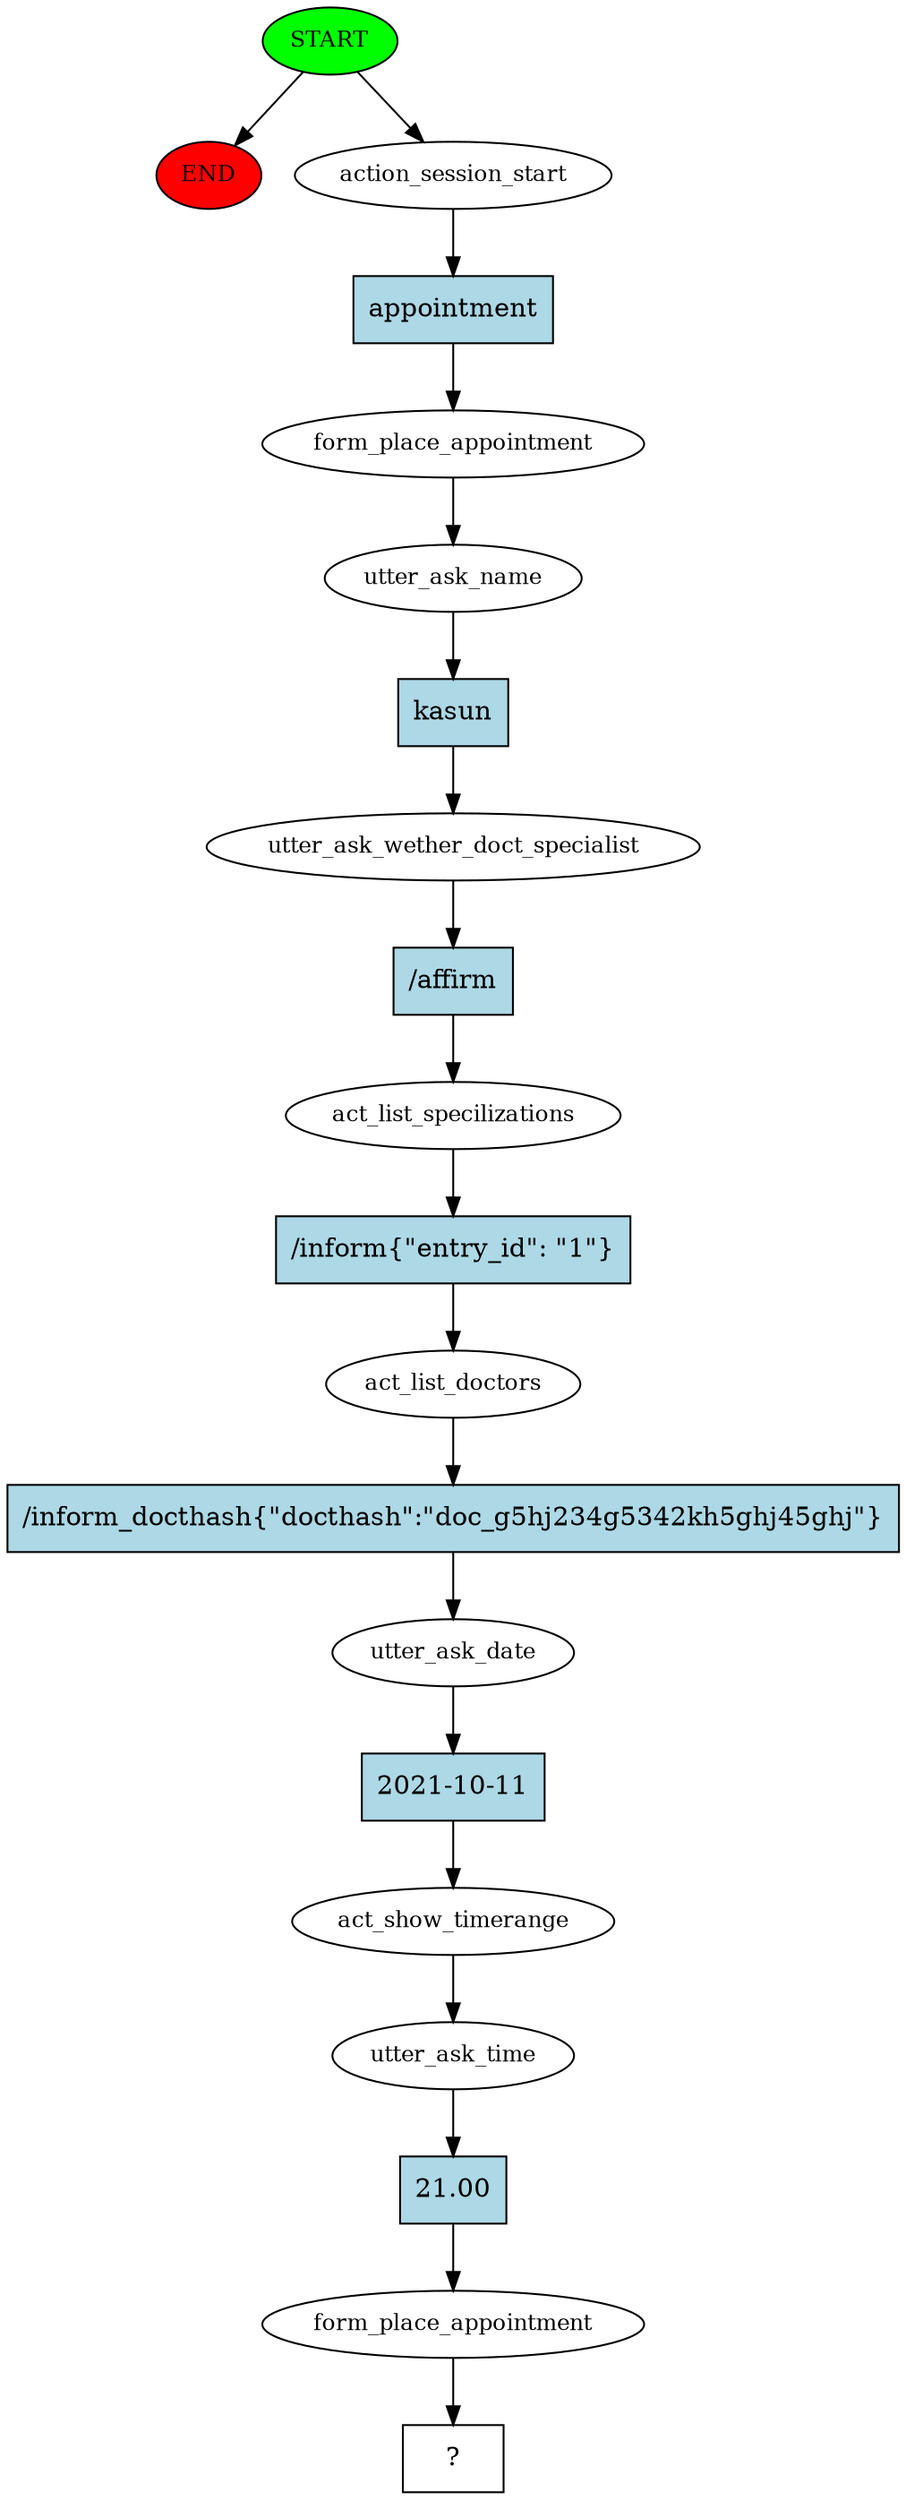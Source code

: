 digraph  {
0 [class="start active", fillcolor=green, fontsize=12, label=START, style=filled];
"-1" [class=end, fillcolor=red, fontsize=12, label=END, style=filled];
1 [class=active, fontsize=12, label=action_session_start];
2 [class=active, fontsize=12, label=form_place_appointment];
3 [class=active, fontsize=12, label=utter_ask_name];
4 [class=active, fontsize=12, label=utter_ask_wether_doct_specialist];
5 [class=active, fontsize=12, label=act_list_specilizations];
6 [class=active, fontsize=12, label=act_list_doctors];
7 [class=active, fontsize=12, label=utter_ask_date];
8 [class=active, fontsize=12, label=act_show_timerange];
9 [class=active, fontsize=12, label=utter_ask_time];
10 [class=active, fontsize=12, label=form_place_appointment];
11 [class="intent dashed active", label="  ?  ", shape=rect];
12 [class="intent active", fillcolor=lightblue, label=appointment, shape=rect, style=filled];
13 [class="intent active", fillcolor=lightblue, label=kasun, shape=rect, style=filled];
14 [class="intent active", fillcolor=lightblue, label="/affirm", shape=rect, style=filled];
15 [class="intent active", fillcolor=lightblue, label="/inform{\"entry_id\": \"1\"}", shape=rect, style=filled];
16 [class="intent active", fillcolor=lightblue, label="/inform_docthash{\"docthash\":\"doc_g5hj234g5342kh5ghj45ghj\"}", shape=rect, style=filled];
17 [class="intent active", fillcolor=lightblue, label="2021-10-11", shape=rect, style=filled];
18 [class="intent active", fillcolor=lightblue, label="21.00", shape=rect, style=filled];
0 -> "-1"  [class="", key=NONE, label=""];
0 -> 1  [class=active, key=NONE, label=""];
1 -> 12  [class=active, key=0];
2 -> 3  [class=active, key=NONE, label=""];
3 -> 13  [class=active, key=0];
4 -> 14  [class=active, key=0];
5 -> 15  [class=active, key=0];
6 -> 16  [class=active, key=0];
7 -> 17  [class=active, key=0];
8 -> 9  [class=active, key=NONE, label=""];
9 -> 18  [class=active, key=0];
10 -> 11  [class=active, key=NONE, label=""];
12 -> 2  [class=active, key=0];
13 -> 4  [class=active, key=0];
14 -> 5  [class=active, key=0];
15 -> 6  [class=active, key=0];
16 -> 7  [class=active, key=0];
17 -> 8  [class=active, key=0];
18 -> 10  [class=active, key=0];
}
